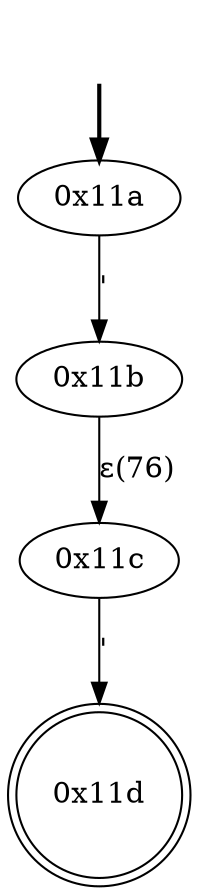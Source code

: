 digraph {
	fake [style=invisible]
	"0x11a" [root=true]
	"0x11b"
	"0x11c"
	"0x11d" [shape=doublecircle]
	fake -> "0x11a" [style=bold]
	"0x11a" -> "0x11b" [label="'"]
	"0x11c" -> "0x11d" [label="'"]
	"0x11b" -> "0x11c" [label="ε(76)"]
}
